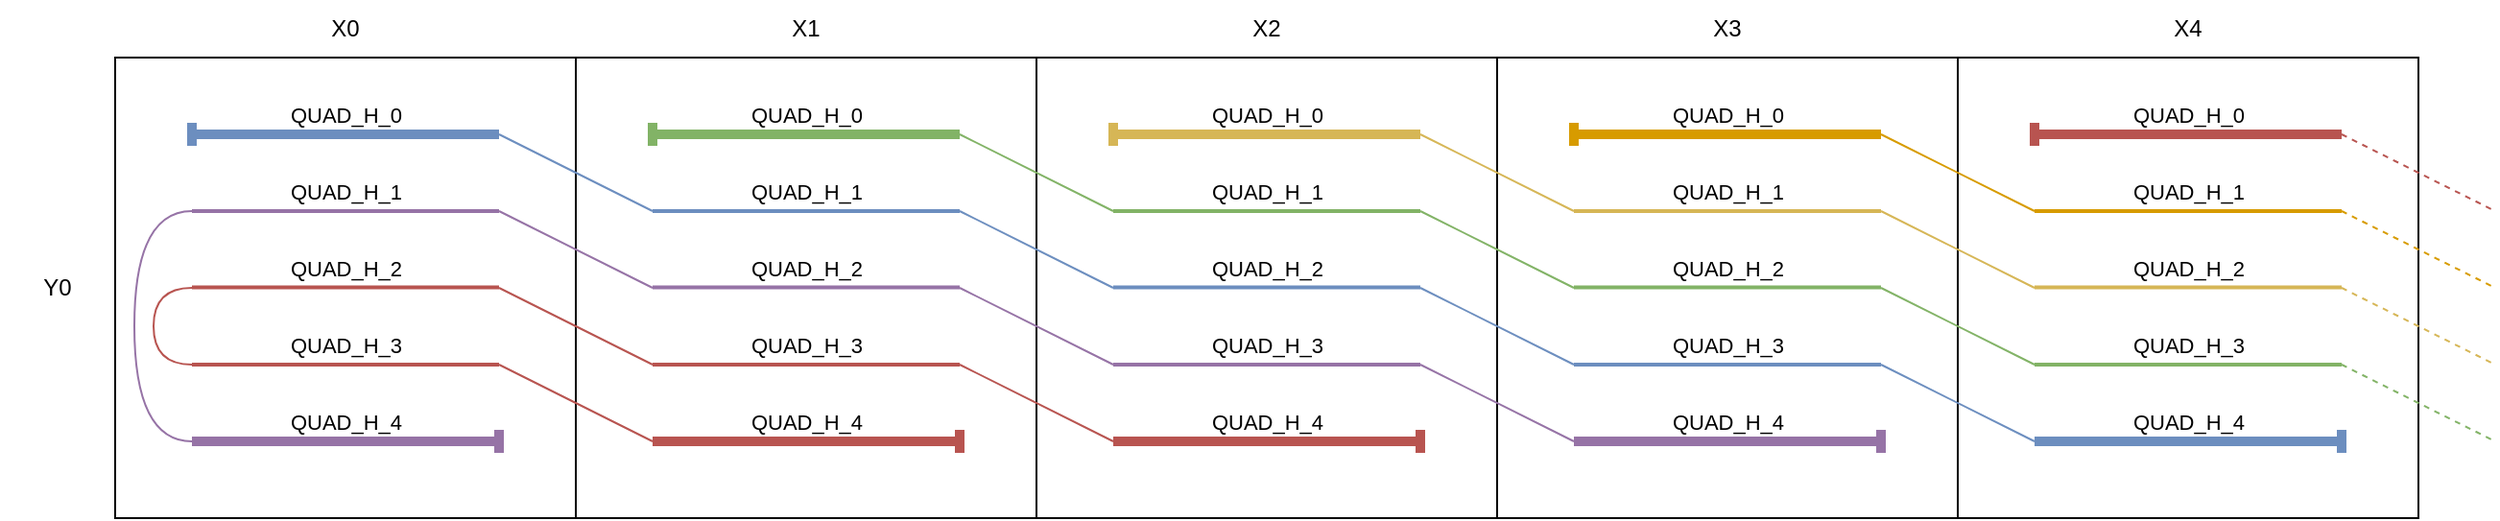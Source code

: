 <mxfile version="27.0.9">
  <diagram name="Page-1" id="c_VZa1kq2EoQ4XZcFBsR">
    <mxGraphModel dx="1427" dy="991" grid="1" gridSize="10" guides="1" tooltips="1" connect="1" arrows="1" fold="1" page="1" pageScale="1" pageWidth="850" pageHeight="1100" math="0" shadow="0">
      <root>
        <mxCell id="0" />
        <mxCell id="1" parent="0" />
        <mxCell id="guAKBY9zXK_D3ZB1R3vA-5" value="" style="whiteSpace=wrap;html=1;aspect=fixed;" parent="1" vertex="1">
          <mxGeometry x="80" y="80" width="240" height="240" as="geometry" />
        </mxCell>
        <mxCell id="guAKBY9zXK_D3ZB1R3vA-9" value="&lt;div&gt;QUAD_H_0&lt;/div&gt;" style="endArrow=none;html=1;rounded=0;startArrow=baseDash;startFill=0;strokeWidth=5;fillColor=#dae8fc;strokeColor=#6c8ebf;" parent="1" edge="1">
          <mxGeometry x="0.001" y="10" width="50" height="50" relative="1" as="geometry">
            <mxPoint x="120" y="120" as="sourcePoint" />
            <mxPoint x="280" y="120" as="targetPoint" />
            <mxPoint as="offset" />
          </mxGeometry>
        </mxCell>
        <mxCell id="guAKBY9zXK_D3ZB1R3vA-14" value="&lt;div&gt;QUAD_H_1&lt;/div&gt;" style="endArrow=none;html=1;rounded=0;startArrow=none;startFill=0;fillColor=#e1d5e7;strokeColor=#9673a6;strokeWidth=2;" parent="1" edge="1">
          <mxGeometry x="0.001" y="10" width="50" height="50" relative="1" as="geometry">
            <mxPoint x="120" y="160" as="sourcePoint" />
            <mxPoint x="280" y="160" as="targetPoint" />
            <mxPoint as="offset" />
          </mxGeometry>
        </mxCell>
        <mxCell id="guAKBY9zXK_D3ZB1R3vA-15" value="&lt;div&gt;QUAD_H_2&lt;/div&gt;" style="endArrow=none;html=1;rounded=0;startArrow=none;startFill=0;fillColor=#f8cecc;strokeColor=#b85450;strokeWidth=2;" parent="1" edge="1">
          <mxGeometry y="10" width="50" height="50" relative="1" as="geometry">
            <mxPoint x="120" y="199.76" as="sourcePoint" />
            <mxPoint x="280" y="199.76" as="targetPoint" />
            <mxPoint as="offset" />
          </mxGeometry>
        </mxCell>
        <mxCell id="guAKBY9zXK_D3ZB1R3vA-16" value="&lt;div&gt;QUAD_H_3&lt;/div&gt;" style="endArrow=none;html=1;rounded=0;startArrow=none;startFill=0;fillColor=#f8cecc;strokeColor=#b85450;strokeWidth=2;" parent="1" edge="1">
          <mxGeometry y="10" width="50" height="50" relative="1" as="geometry">
            <mxPoint x="120" y="240" as="sourcePoint" />
            <mxPoint x="280" y="240" as="targetPoint" />
            <mxPoint as="offset" />
          </mxGeometry>
        </mxCell>
        <mxCell id="guAKBY9zXK_D3ZB1R3vA-17" value="&lt;div&gt;QUAD_H_4&lt;/div&gt;" style="endArrow=baseDash;html=1;rounded=0;endFill=0;startArrow=none;startFill=0;strokeWidth=5;fillColor=#e1d5e7;strokeColor=#9673a6;" parent="1" edge="1">
          <mxGeometry x="0.001" y="10" width="50" height="50" relative="1" as="geometry">
            <mxPoint x="120" y="280" as="sourcePoint" />
            <mxPoint x="280" y="280" as="targetPoint" />
            <mxPoint as="offset" />
          </mxGeometry>
        </mxCell>
        <mxCell id="guAKBY9zXK_D3ZB1R3vA-18" value="" style="whiteSpace=wrap;html=1;aspect=fixed;" parent="1" vertex="1">
          <mxGeometry x="320" y="80" width="240" height="240" as="geometry" />
        </mxCell>
        <mxCell id="guAKBY9zXK_D3ZB1R3vA-19" value="&lt;div&gt;QUAD_H_0&lt;/div&gt;" style="endArrow=none;html=1;rounded=0;startArrow=baseDash;startFill=0;strokeWidth=5;fillColor=#d5e8d4;strokeColor=#82b366;" parent="1" edge="1">
          <mxGeometry x="0.001" y="10" width="50" height="50" relative="1" as="geometry">
            <mxPoint x="360" y="120" as="sourcePoint" />
            <mxPoint x="520" y="120" as="targetPoint" />
            <mxPoint as="offset" />
          </mxGeometry>
        </mxCell>
        <mxCell id="guAKBY9zXK_D3ZB1R3vA-20" value="&lt;div&gt;QUAD_H_1&lt;/div&gt;" style="endArrow=none;html=1;rounded=0;fillColor=#dae8fc;strokeColor=#6c8ebf;strokeWidth=2;" parent="1" edge="1">
          <mxGeometry x="0.001" y="10" width="50" height="50" relative="1" as="geometry">
            <mxPoint x="360" y="160" as="sourcePoint" />
            <mxPoint x="520" y="160" as="targetPoint" />
            <mxPoint as="offset" />
          </mxGeometry>
        </mxCell>
        <mxCell id="guAKBY9zXK_D3ZB1R3vA-21" value="&lt;div&gt;QUAD_H_2&lt;/div&gt;" style="endArrow=none;html=1;rounded=0;fillColor=#e1d5e7;strokeColor=#9673a6;strokeWidth=2;" parent="1" edge="1">
          <mxGeometry y="10" width="50" height="50" relative="1" as="geometry">
            <mxPoint x="360" y="199.76" as="sourcePoint" />
            <mxPoint x="520" y="199.76" as="targetPoint" />
            <mxPoint as="offset" />
          </mxGeometry>
        </mxCell>
        <mxCell id="guAKBY9zXK_D3ZB1R3vA-22" value="&lt;div&gt;QUAD_H_3&lt;/div&gt;" style="endArrow=none;html=1;rounded=0;fillColor=#f8cecc;strokeColor=#b85450;strokeWidth=2;" parent="1" edge="1">
          <mxGeometry y="10" width="50" height="50" relative="1" as="geometry">
            <mxPoint x="360" y="240" as="sourcePoint" />
            <mxPoint x="520" y="240" as="targetPoint" />
            <mxPoint as="offset" />
          </mxGeometry>
        </mxCell>
        <mxCell id="guAKBY9zXK_D3ZB1R3vA-23" value="&lt;div&gt;QUAD_H_4&lt;/div&gt;" style="endArrow=baseDash;html=1;rounded=0;endFill=0;strokeWidth=5;fillColor=#f8cecc;strokeColor=#b85450;" parent="1" edge="1">
          <mxGeometry x="0.001" y="10" width="50" height="50" relative="1" as="geometry">
            <mxPoint x="360" y="280" as="sourcePoint" />
            <mxPoint x="520" y="280" as="targetPoint" />
            <mxPoint as="offset" />
          </mxGeometry>
        </mxCell>
        <mxCell id="guAKBY9zXK_D3ZB1R3vA-30" value="" style="whiteSpace=wrap;html=1;aspect=fixed;" parent="1" vertex="1">
          <mxGeometry x="560" y="80" width="240" height="240" as="geometry" />
        </mxCell>
        <mxCell id="guAKBY9zXK_D3ZB1R3vA-31" value="&lt;div&gt;QUAD_H_0&lt;/div&gt;" style="endArrow=none;html=1;rounded=0;startArrow=baseDash;startFill=0;strokeWidth=5;fillColor=#fff2cc;strokeColor=#d6b656;" parent="1" edge="1">
          <mxGeometry x="0.001" y="10" width="50" height="50" relative="1" as="geometry">
            <mxPoint x="600" y="120" as="sourcePoint" />
            <mxPoint x="760" y="120" as="targetPoint" />
            <mxPoint as="offset" />
          </mxGeometry>
        </mxCell>
        <mxCell id="guAKBY9zXK_D3ZB1R3vA-32" value="&lt;div&gt;QUAD_H_1&lt;/div&gt;" style="endArrow=none;html=1;rounded=0;fillColor=#d5e8d4;strokeColor=#82b366;strokeWidth=2;" parent="1" edge="1">
          <mxGeometry x="0.001" y="10" width="50" height="50" relative="1" as="geometry">
            <mxPoint x="600" y="160" as="sourcePoint" />
            <mxPoint x="760" y="160" as="targetPoint" />
            <mxPoint as="offset" />
          </mxGeometry>
        </mxCell>
        <mxCell id="guAKBY9zXK_D3ZB1R3vA-33" value="&lt;div&gt;QUAD_H_2&lt;/div&gt;" style="endArrow=none;html=1;rounded=0;fillColor=#dae8fc;strokeColor=#6c8ebf;strokeWidth=2;" parent="1" edge="1">
          <mxGeometry y="10" width="50" height="50" relative="1" as="geometry">
            <mxPoint x="600" y="199.76" as="sourcePoint" />
            <mxPoint x="760" y="199.76" as="targetPoint" />
            <mxPoint as="offset" />
          </mxGeometry>
        </mxCell>
        <mxCell id="guAKBY9zXK_D3ZB1R3vA-34" value="&lt;div&gt;QUAD_H_3&lt;/div&gt;" style="endArrow=none;html=1;rounded=0;fillColor=#e1d5e7;strokeColor=#9673a6;strokeWidth=2;" parent="1" edge="1">
          <mxGeometry y="10" width="50" height="50" relative="1" as="geometry">
            <mxPoint x="600" y="240" as="sourcePoint" />
            <mxPoint x="760" y="240" as="targetPoint" />
            <mxPoint as="offset" />
          </mxGeometry>
        </mxCell>
        <mxCell id="guAKBY9zXK_D3ZB1R3vA-35" value="&lt;div&gt;QUAD_H_4&lt;/div&gt;" style="endArrow=baseDash;html=1;rounded=0;endFill=0;strokeWidth=5;fillColor=#f8cecc;strokeColor=#b85450;" parent="1" edge="1">
          <mxGeometry x="0.001" y="10" width="50" height="50" relative="1" as="geometry">
            <mxPoint x="600" y="280" as="sourcePoint" />
            <mxPoint x="760" y="280" as="targetPoint" />
            <mxPoint as="offset" />
          </mxGeometry>
        </mxCell>
        <mxCell id="guAKBY9zXK_D3ZB1R3vA-36" value="" style="whiteSpace=wrap;html=1;aspect=fixed;" parent="1" vertex="1">
          <mxGeometry x="800" y="80" width="240" height="240" as="geometry" />
        </mxCell>
        <mxCell id="guAKBY9zXK_D3ZB1R3vA-37" value="&lt;div&gt;QUAD_H_0&lt;/div&gt;" style="endArrow=none;html=1;rounded=0;startArrow=baseDash;startFill=0;strokeWidth=5;fillColor=#ffe6cc;strokeColor=#d79b00;" parent="1" edge="1">
          <mxGeometry x="0.001" y="10" width="50" height="50" relative="1" as="geometry">
            <mxPoint x="840" y="120" as="sourcePoint" />
            <mxPoint x="1000" y="120" as="targetPoint" />
            <mxPoint as="offset" />
          </mxGeometry>
        </mxCell>
        <mxCell id="guAKBY9zXK_D3ZB1R3vA-38" value="&lt;div&gt;QUAD_H_1&lt;/div&gt;" style="endArrow=none;html=1;rounded=0;fillColor=#fff2cc;strokeColor=#d6b656;strokeWidth=2;" parent="1" edge="1">
          <mxGeometry x="0.001" y="10" width="50" height="50" relative="1" as="geometry">
            <mxPoint x="840" y="160" as="sourcePoint" />
            <mxPoint x="1000" y="160" as="targetPoint" />
            <mxPoint as="offset" />
          </mxGeometry>
        </mxCell>
        <mxCell id="guAKBY9zXK_D3ZB1R3vA-39" value="&lt;div&gt;QUAD_H_2&lt;/div&gt;" style="endArrow=none;html=1;rounded=0;fillColor=#d5e8d4;strokeColor=#82b366;strokeWidth=2;" parent="1" edge="1">
          <mxGeometry y="10" width="50" height="50" relative="1" as="geometry">
            <mxPoint x="840" y="199.76" as="sourcePoint" />
            <mxPoint x="1000" y="199.76" as="targetPoint" />
            <mxPoint as="offset" />
          </mxGeometry>
        </mxCell>
        <mxCell id="guAKBY9zXK_D3ZB1R3vA-40" value="&lt;div&gt;QUAD_H_3&lt;/div&gt;" style="endArrow=none;html=1;rounded=0;fillColor=#dae8fc;strokeColor=#6c8ebf;strokeWidth=2;" parent="1" edge="1">
          <mxGeometry y="10" width="50" height="50" relative="1" as="geometry">
            <mxPoint x="840" y="240" as="sourcePoint" />
            <mxPoint x="1000" y="240" as="targetPoint" />
            <mxPoint as="offset" />
          </mxGeometry>
        </mxCell>
        <mxCell id="guAKBY9zXK_D3ZB1R3vA-41" value="&lt;div&gt;QUAD_H_4&lt;/div&gt;" style="endArrow=baseDash;html=1;rounded=0;endFill=0;strokeWidth=5;fillColor=#e1d5e7;strokeColor=#9673a6;" parent="1" edge="1">
          <mxGeometry x="0.001" y="10" width="50" height="50" relative="1" as="geometry">
            <mxPoint x="840" y="280" as="sourcePoint" />
            <mxPoint x="1000" y="280" as="targetPoint" />
            <mxPoint as="offset" />
          </mxGeometry>
        </mxCell>
        <mxCell id="guAKBY9zXK_D3ZB1R3vA-42" value="" style="whiteSpace=wrap;html=1;aspect=fixed;" parent="1" vertex="1">
          <mxGeometry x="1040" y="80" width="240" height="240" as="geometry" />
        </mxCell>
        <mxCell id="guAKBY9zXK_D3ZB1R3vA-43" value="&lt;div&gt;QUAD_H_0&lt;/div&gt;" style="endArrow=none;html=1;rounded=0;startArrow=baseDash;startFill=0;strokeWidth=5;fillColor=#f8cecc;strokeColor=#b85450;" parent="1" edge="1">
          <mxGeometry x="0.001" y="10" width="50" height="50" relative="1" as="geometry">
            <mxPoint x="1080" y="120" as="sourcePoint" />
            <mxPoint x="1240" y="120" as="targetPoint" />
            <mxPoint as="offset" />
          </mxGeometry>
        </mxCell>
        <mxCell id="guAKBY9zXK_D3ZB1R3vA-44" value="&lt;div&gt;QUAD_H_1&lt;/div&gt;" style="endArrow=none;html=1;rounded=0;fillColor=#ffe6cc;strokeColor=#d79b00;strokeWidth=2;" parent="1" edge="1">
          <mxGeometry x="0.001" y="10" width="50" height="50" relative="1" as="geometry">
            <mxPoint x="1080" y="160" as="sourcePoint" />
            <mxPoint x="1240" y="160" as="targetPoint" />
            <mxPoint as="offset" />
          </mxGeometry>
        </mxCell>
        <mxCell id="guAKBY9zXK_D3ZB1R3vA-45" value="&lt;div&gt;QUAD_H_2&lt;/div&gt;" style="endArrow=none;html=1;rounded=0;fillColor=#fff2cc;strokeColor=#d6b656;strokeWidth=2;" parent="1" edge="1">
          <mxGeometry y="10" width="50" height="50" relative="1" as="geometry">
            <mxPoint x="1080" y="199.76" as="sourcePoint" />
            <mxPoint x="1240" y="199.76" as="targetPoint" />
            <mxPoint as="offset" />
          </mxGeometry>
        </mxCell>
        <mxCell id="guAKBY9zXK_D3ZB1R3vA-46" value="&lt;div&gt;QUAD_H_3&lt;/div&gt;" style="endArrow=none;html=1;rounded=0;fillColor=#d5e8d4;strokeColor=#82b366;strokeWidth=2;" parent="1" edge="1">
          <mxGeometry y="10" width="50" height="50" relative="1" as="geometry">
            <mxPoint x="1080" y="240" as="sourcePoint" />
            <mxPoint x="1240" y="240" as="targetPoint" />
            <mxPoint as="offset" />
          </mxGeometry>
        </mxCell>
        <mxCell id="guAKBY9zXK_D3ZB1R3vA-47" value="&lt;div&gt;QUAD_H_4&lt;/div&gt;" style="endArrow=baseDash;html=1;rounded=0;endFill=0;strokeWidth=5;fillColor=#dae8fc;strokeColor=#6c8ebf;" parent="1" edge="1">
          <mxGeometry x="0.001" y="10" width="50" height="50" relative="1" as="geometry">
            <mxPoint x="1080" y="280" as="sourcePoint" />
            <mxPoint x="1240" y="280" as="targetPoint" />
            <mxPoint as="offset" />
          </mxGeometry>
        </mxCell>
        <mxCell id="guAKBY9zXK_D3ZB1R3vA-50" value="" style="edgeStyle=none;orthogonalLoop=1;jettySize=auto;html=1;rounded=0;endArrow=none;startFill=0;fillColor=#dae8fc;strokeColor=#6c8ebf;" parent="1" edge="1">
          <mxGeometry width="80" relative="1" as="geometry">
            <mxPoint x="280" y="120" as="sourcePoint" />
            <mxPoint x="360" y="160" as="targetPoint" />
            <Array as="points" />
          </mxGeometry>
        </mxCell>
        <mxCell id="guAKBY9zXK_D3ZB1R3vA-51" value="" style="edgeStyle=none;orthogonalLoop=1;jettySize=auto;html=1;rounded=0;endArrow=none;startFill=0;fillColor=#e1d5e7;strokeColor=#9673a6;" parent="1" edge="1">
          <mxGeometry width="80" relative="1" as="geometry">
            <mxPoint x="280" y="160" as="sourcePoint" />
            <mxPoint x="360" y="200" as="targetPoint" />
            <Array as="points" />
          </mxGeometry>
        </mxCell>
        <mxCell id="guAKBY9zXK_D3ZB1R3vA-52" value="" style="edgeStyle=none;orthogonalLoop=1;jettySize=auto;html=1;rounded=0;endArrow=none;startFill=0;fillColor=#f8cecc;strokeColor=#b85450;" parent="1" edge="1">
          <mxGeometry width="80" relative="1" as="geometry">
            <mxPoint x="280" y="200" as="sourcePoint" />
            <mxPoint x="360" y="240" as="targetPoint" />
            <Array as="points" />
          </mxGeometry>
        </mxCell>
        <mxCell id="guAKBY9zXK_D3ZB1R3vA-53" value="" style="edgeStyle=none;orthogonalLoop=1;jettySize=auto;html=1;rounded=0;endArrow=none;startFill=0;fillColor=#f8cecc;strokeColor=#b85450;" parent="1" edge="1">
          <mxGeometry width="80" relative="1" as="geometry">
            <mxPoint x="280" y="240" as="sourcePoint" />
            <mxPoint x="360" y="280" as="targetPoint" />
            <Array as="points" />
          </mxGeometry>
        </mxCell>
        <mxCell id="guAKBY9zXK_D3ZB1R3vA-54" value="" style="edgeStyle=none;orthogonalLoop=1;jettySize=auto;html=1;rounded=0;endArrow=none;startFill=0;fillColor=#d5e8d4;strokeColor=#82b366;" parent="1" edge="1">
          <mxGeometry width="80" relative="1" as="geometry">
            <mxPoint x="520" y="120" as="sourcePoint" />
            <mxPoint x="600" y="160" as="targetPoint" />
            <Array as="points" />
          </mxGeometry>
        </mxCell>
        <mxCell id="guAKBY9zXK_D3ZB1R3vA-55" value="" style="edgeStyle=none;orthogonalLoop=1;jettySize=auto;html=1;rounded=0;endArrow=none;startFill=0;fillColor=#dae8fc;strokeColor=#6c8ebf;" parent="1" edge="1">
          <mxGeometry width="80" relative="1" as="geometry">
            <mxPoint x="520" y="160" as="sourcePoint" />
            <mxPoint x="600" y="200" as="targetPoint" />
            <Array as="points" />
          </mxGeometry>
        </mxCell>
        <mxCell id="guAKBY9zXK_D3ZB1R3vA-56" value="" style="edgeStyle=none;orthogonalLoop=1;jettySize=auto;html=1;rounded=0;endArrow=none;startFill=0;fillColor=#e1d5e7;strokeColor=#9673a6;" parent="1" edge="1">
          <mxGeometry width="80" relative="1" as="geometry">
            <mxPoint x="520" y="200" as="sourcePoint" />
            <mxPoint x="600" y="240" as="targetPoint" />
            <Array as="points" />
          </mxGeometry>
        </mxCell>
        <mxCell id="guAKBY9zXK_D3ZB1R3vA-57" value="" style="edgeStyle=none;orthogonalLoop=1;jettySize=auto;html=1;rounded=0;endArrow=none;startFill=0;fillColor=#f8cecc;strokeColor=#b85450;" parent="1" edge="1">
          <mxGeometry width="80" relative="1" as="geometry">
            <mxPoint x="520" y="240" as="sourcePoint" />
            <mxPoint x="600" y="280" as="targetPoint" />
            <Array as="points" />
          </mxGeometry>
        </mxCell>
        <mxCell id="guAKBY9zXK_D3ZB1R3vA-58" value="" style="edgeStyle=none;orthogonalLoop=1;jettySize=auto;html=1;rounded=0;endArrow=none;startFill=0;fillColor=#fff2cc;strokeColor=#d6b656;" parent="1" edge="1">
          <mxGeometry width="80" relative="1" as="geometry">
            <mxPoint x="760" y="120" as="sourcePoint" />
            <mxPoint x="840" y="160" as="targetPoint" />
            <Array as="points" />
          </mxGeometry>
        </mxCell>
        <mxCell id="guAKBY9zXK_D3ZB1R3vA-59" value="" style="edgeStyle=none;orthogonalLoop=1;jettySize=auto;html=1;rounded=0;endArrow=none;startFill=0;fillColor=#d5e8d4;strokeColor=#82b366;" parent="1" edge="1">
          <mxGeometry width="80" relative="1" as="geometry">
            <mxPoint x="760" y="160" as="sourcePoint" />
            <mxPoint x="840" y="200" as="targetPoint" />
            <Array as="points" />
          </mxGeometry>
        </mxCell>
        <mxCell id="guAKBY9zXK_D3ZB1R3vA-60" value="" style="edgeStyle=none;orthogonalLoop=1;jettySize=auto;html=1;rounded=0;endArrow=none;startFill=0;fillColor=#dae8fc;strokeColor=#6c8ebf;" parent="1" edge="1">
          <mxGeometry width="80" relative="1" as="geometry">
            <mxPoint x="760" y="200" as="sourcePoint" />
            <mxPoint x="840" y="240" as="targetPoint" />
            <Array as="points" />
          </mxGeometry>
        </mxCell>
        <mxCell id="guAKBY9zXK_D3ZB1R3vA-61" value="" style="edgeStyle=none;orthogonalLoop=1;jettySize=auto;html=1;rounded=0;endArrow=none;startFill=0;fillColor=#e1d5e7;strokeColor=#9673a6;" parent="1" edge="1">
          <mxGeometry width="80" relative="1" as="geometry">
            <mxPoint x="760" y="240" as="sourcePoint" />
            <mxPoint x="840" y="280" as="targetPoint" />
            <Array as="points" />
          </mxGeometry>
        </mxCell>
        <mxCell id="guAKBY9zXK_D3ZB1R3vA-62" value="" style="edgeStyle=none;orthogonalLoop=1;jettySize=auto;html=1;rounded=0;endArrow=none;startFill=0;fillColor=#ffe6cc;strokeColor=#d79b00;" parent="1" edge="1">
          <mxGeometry width="80" relative="1" as="geometry">
            <mxPoint x="1000" y="120" as="sourcePoint" />
            <mxPoint x="1080" y="160" as="targetPoint" />
            <Array as="points" />
          </mxGeometry>
        </mxCell>
        <mxCell id="guAKBY9zXK_D3ZB1R3vA-63" value="" style="edgeStyle=none;orthogonalLoop=1;jettySize=auto;html=1;rounded=0;endArrow=none;startFill=0;fillColor=#fff2cc;strokeColor=#d6b656;" parent="1" edge="1">
          <mxGeometry width="80" relative="1" as="geometry">
            <mxPoint x="1000" y="160" as="sourcePoint" />
            <mxPoint x="1080" y="200" as="targetPoint" />
            <Array as="points" />
          </mxGeometry>
        </mxCell>
        <mxCell id="guAKBY9zXK_D3ZB1R3vA-64" value="" style="edgeStyle=none;orthogonalLoop=1;jettySize=auto;html=1;rounded=0;endArrow=none;startFill=0;fillColor=#d5e8d4;strokeColor=#82b366;" parent="1" edge="1">
          <mxGeometry width="80" relative="1" as="geometry">
            <mxPoint x="1000" y="200" as="sourcePoint" />
            <mxPoint x="1080" y="240" as="targetPoint" />
            <Array as="points" />
          </mxGeometry>
        </mxCell>
        <mxCell id="guAKBY9zXK_D3ZB1R3vA-65" value="" style="edgeStyle=none;orthogonalLoop=1;jettySize=auto;html=1;rounded=0;endArrow=none;startFill=0;fillColor=#dae8fc;strokeColor=#6c8ebf;" parent="1" edge="1">
          <mxGeometry width="80" relative="1" as="geometry">
            <mxPoint x="1000" y="240" as="sourcePoint" />
            <mxPoint x="1080" y="280" as="targetPoint" />
            <Array as="points" />
          </mxGeometry>
        </mxCell>
        <mxCell id="guAKBY9zXK_D3ZB1R3vA-66" value="" style="edgeStyle=none;orthogonalLoop=1;jettySize=auto;html=1;rounded=0;endArrow=none;startFill=0;dashed=1;fillColor=#f8cecc;strokeColor=#b85450;" parent="1" edge="1">
          <mxGeometry width="80" relative="1" as="geometry">
            <mxPoint x="1240" y="120" as="sourcePoint" />
            <mxPoint x="1320" y="160" as="targetPoint" />
            <Array as="points" />
          </mxGeometry>
        </mxCell>
        <mxCell id="guAKBY9zXK_D3ZB1R3vA-68" value="" style="edgeStyle=none;orthogonalLoop=1;jettySize=auto;html=1;rounded=0;endArrow=none;startFill=0;dashed=1;fillColor=#fff2cc;strokeColor=#d6b656;" parent="1" edge="1">
          <mxGeometry width="80" relative="1" as="geometry">
            <mxPoint x="1240" y="200" as="sourcePoint" />
            <mxPoint x="1320" y="240" as="targetPoint" />
            <Array as="points" />
          </mxGeometry>
        </mxCell>
        <mxCell id="guAKBY9zXK_D3ZB1R3vA-70" value="" style="edgeStyle=none;orthogonalLoop=1;jettySize=auto;html=1;rounded=0;endArrow=none;startFill=0;dashed=1;fillColor=#ffe6cc;strokeColor=#d79b00;" parent="1" edge="1">
          <mxGeometry width="80" relative="1" as="geometry">
            <mxPoint x="1240" y="160" as="sourcePoint" />
            <mxPoint x="1320" y="200" as="targetPoint" />
            <Array as="points" />
          </mxGeometry>
        </mxCell>
        <mxCell id="guAKBY9zXK_D3ZB1R3vA-71" value="" style="edgeStyle=none;orthogonalLoop=1;jettySize=auto;html=1;rounded=0;endArrow=none;startFill=0;dashed=1;fillColor=#d5e8d4;strokeColor=#82b366;" parent="1" edge="1">
          <mxGeometry width="80" relative="1" as="geometry">
            <mxPoint x="1240" y="240" as="sourcePoint" />
            <mxPoint x="1320" y="280" as="targetPoint" />
            <Array as="points" />
          </mxGeometry>
        </mxCell>
        <mxCell id="guAKBY9zXK_D3ZB1R3vA-73" value="X0" style="text;html=1;align=center;verticalAlign=middle;whiteSpace=wrap;rounded=0;" parent="1" vertex="1">
          <mxGeometry x="170" y="50" width="60" height="30" as="geometry" />
        </mxCell>
        <mxCell id="guAKBY9zXK_D3ZB1R3vA-74" value="X1" style="text;html=1;align=center;verticalAlign=middle;whiteSpace=wrap;rounded=0;" parent="1" vertex="1">
          <mxGeometry x="410" y="50" width="60" height="30" as="geometry" />
        </mxCell>
        <mxCell id="guAKBY9zXK_D3ZB1R3vA-75" value="X2" style="text;html=1;align=center;verticalAlign=middle;whiteSpace=wrap;rounded=0;" parent="1" vertex="1">
          <mxGeometry x="650" y="50" width="60" height="30" as="geometry" />
        </mxCell>
        <mxCell id="guAKBY9zXK_D3ZB1R3vA-76" value="&lt;div&gt;X3&lt;/div&gt;" style="text;html=1;align=center;verticalAlign=middle;whiteSpace=wrap;rounded=0;" parent="1" vertex="1">
          <mxGeometry x="890" y="50" width="60" height="30" as="geometry" />
        </mxCell>
        <mxCell id="guAKBY9zXK_D3ZB1R3vA-77" value="X4" style="text;html=1;align=center;verticalAlign=middle;whiteSpace=wrap;rounded=0;" parent="1" vertex="1">
          <mxGeometry x="1130" y="50" width="60" height="30" as="geometry" />
        </mxCell>
        <mxCell id="guAKBY9zXK_D3ZB1R3vA-78" value="Y0" style="text;html=1;align=center;verticalAlign=middle;whiteSpace=wrap;rounded=0;" parent="1" vertex="1">
          <mxGeometry x="20" y="185" width="60" height="30" as="geometry" />
        </mxCell>
        <mxCell id="qR87OvOg10cJRT1Xn2oT-1" value="" style="curved=1;endArrow=none;html=1;rounded=0;startFill=0;fillColor=#f8cecc;strokeColor=#b85450;" parent="1" edge="1">
          <mxGeometry width="50" height="50" relative="1" as="geometry">
            <mxPoint x="120" y="240" as="sourcePoint" />
            <mxPoint x="120" y="200" as="targetPoint" />
            <Array as="points">
              <mxPoint x="100" y="240" />
              <mxPoint x="100" y="200" />
            </Array>
          </mxGeometry>
        </mxCell>
        <mxCell id="qR87OvOg10cJRT1Xn2oT-2" value="" style="curved=1;endArrow=none;html=1;rounded=0;startFill=0;fillColor=#e1d5e7;strokeColor=#9673a6;" parent="1" edge="1">
          <mxGeometry width="50" height="50" relative="1" as="geometry">
            <mxPoint x="120" y="280" as="sourcePoint" />
            <mxPoint x="120" y="160" as="targetPoint" />
            <Array as="points">
              <mxPoint x="90" y="280" />
              <mxPoint x="90" y="160" />
            </Array>
          </mxGeometry>
        </mxCell>
      </root>
    </mxGraphModel>
  </diagram>
</mxfile>
